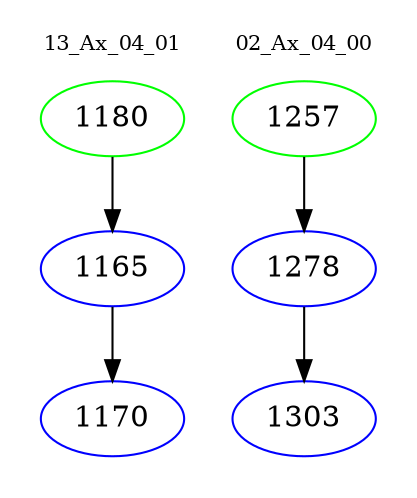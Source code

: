 digraph{
subgraph cluster_0 {
color = white
label = "13_Ax_04_01";
fontsize=10;
T0_1180 [label="1180", color="green"]
T0_1180 -> T0_1165 [color="black"]
T0_1165 [label="1165", color="blue"]
T0_1165 -> T0_1170 [color="black"]
T0_1170 [label="1170", color="blue"]
}
subgraph cluster_1 {
color = white
label = "02_Ax_04_00";
fontsize=10;
T1_1257 [label="1257", color="green"]
T1_1257 -> T1_1278 [color="black"]
T1_1278 [label="1278", color="blue"]
T1_1278 -> T1_1303 [color="black"]
T1_1303 [label="1303", color="blue"]
}
}
